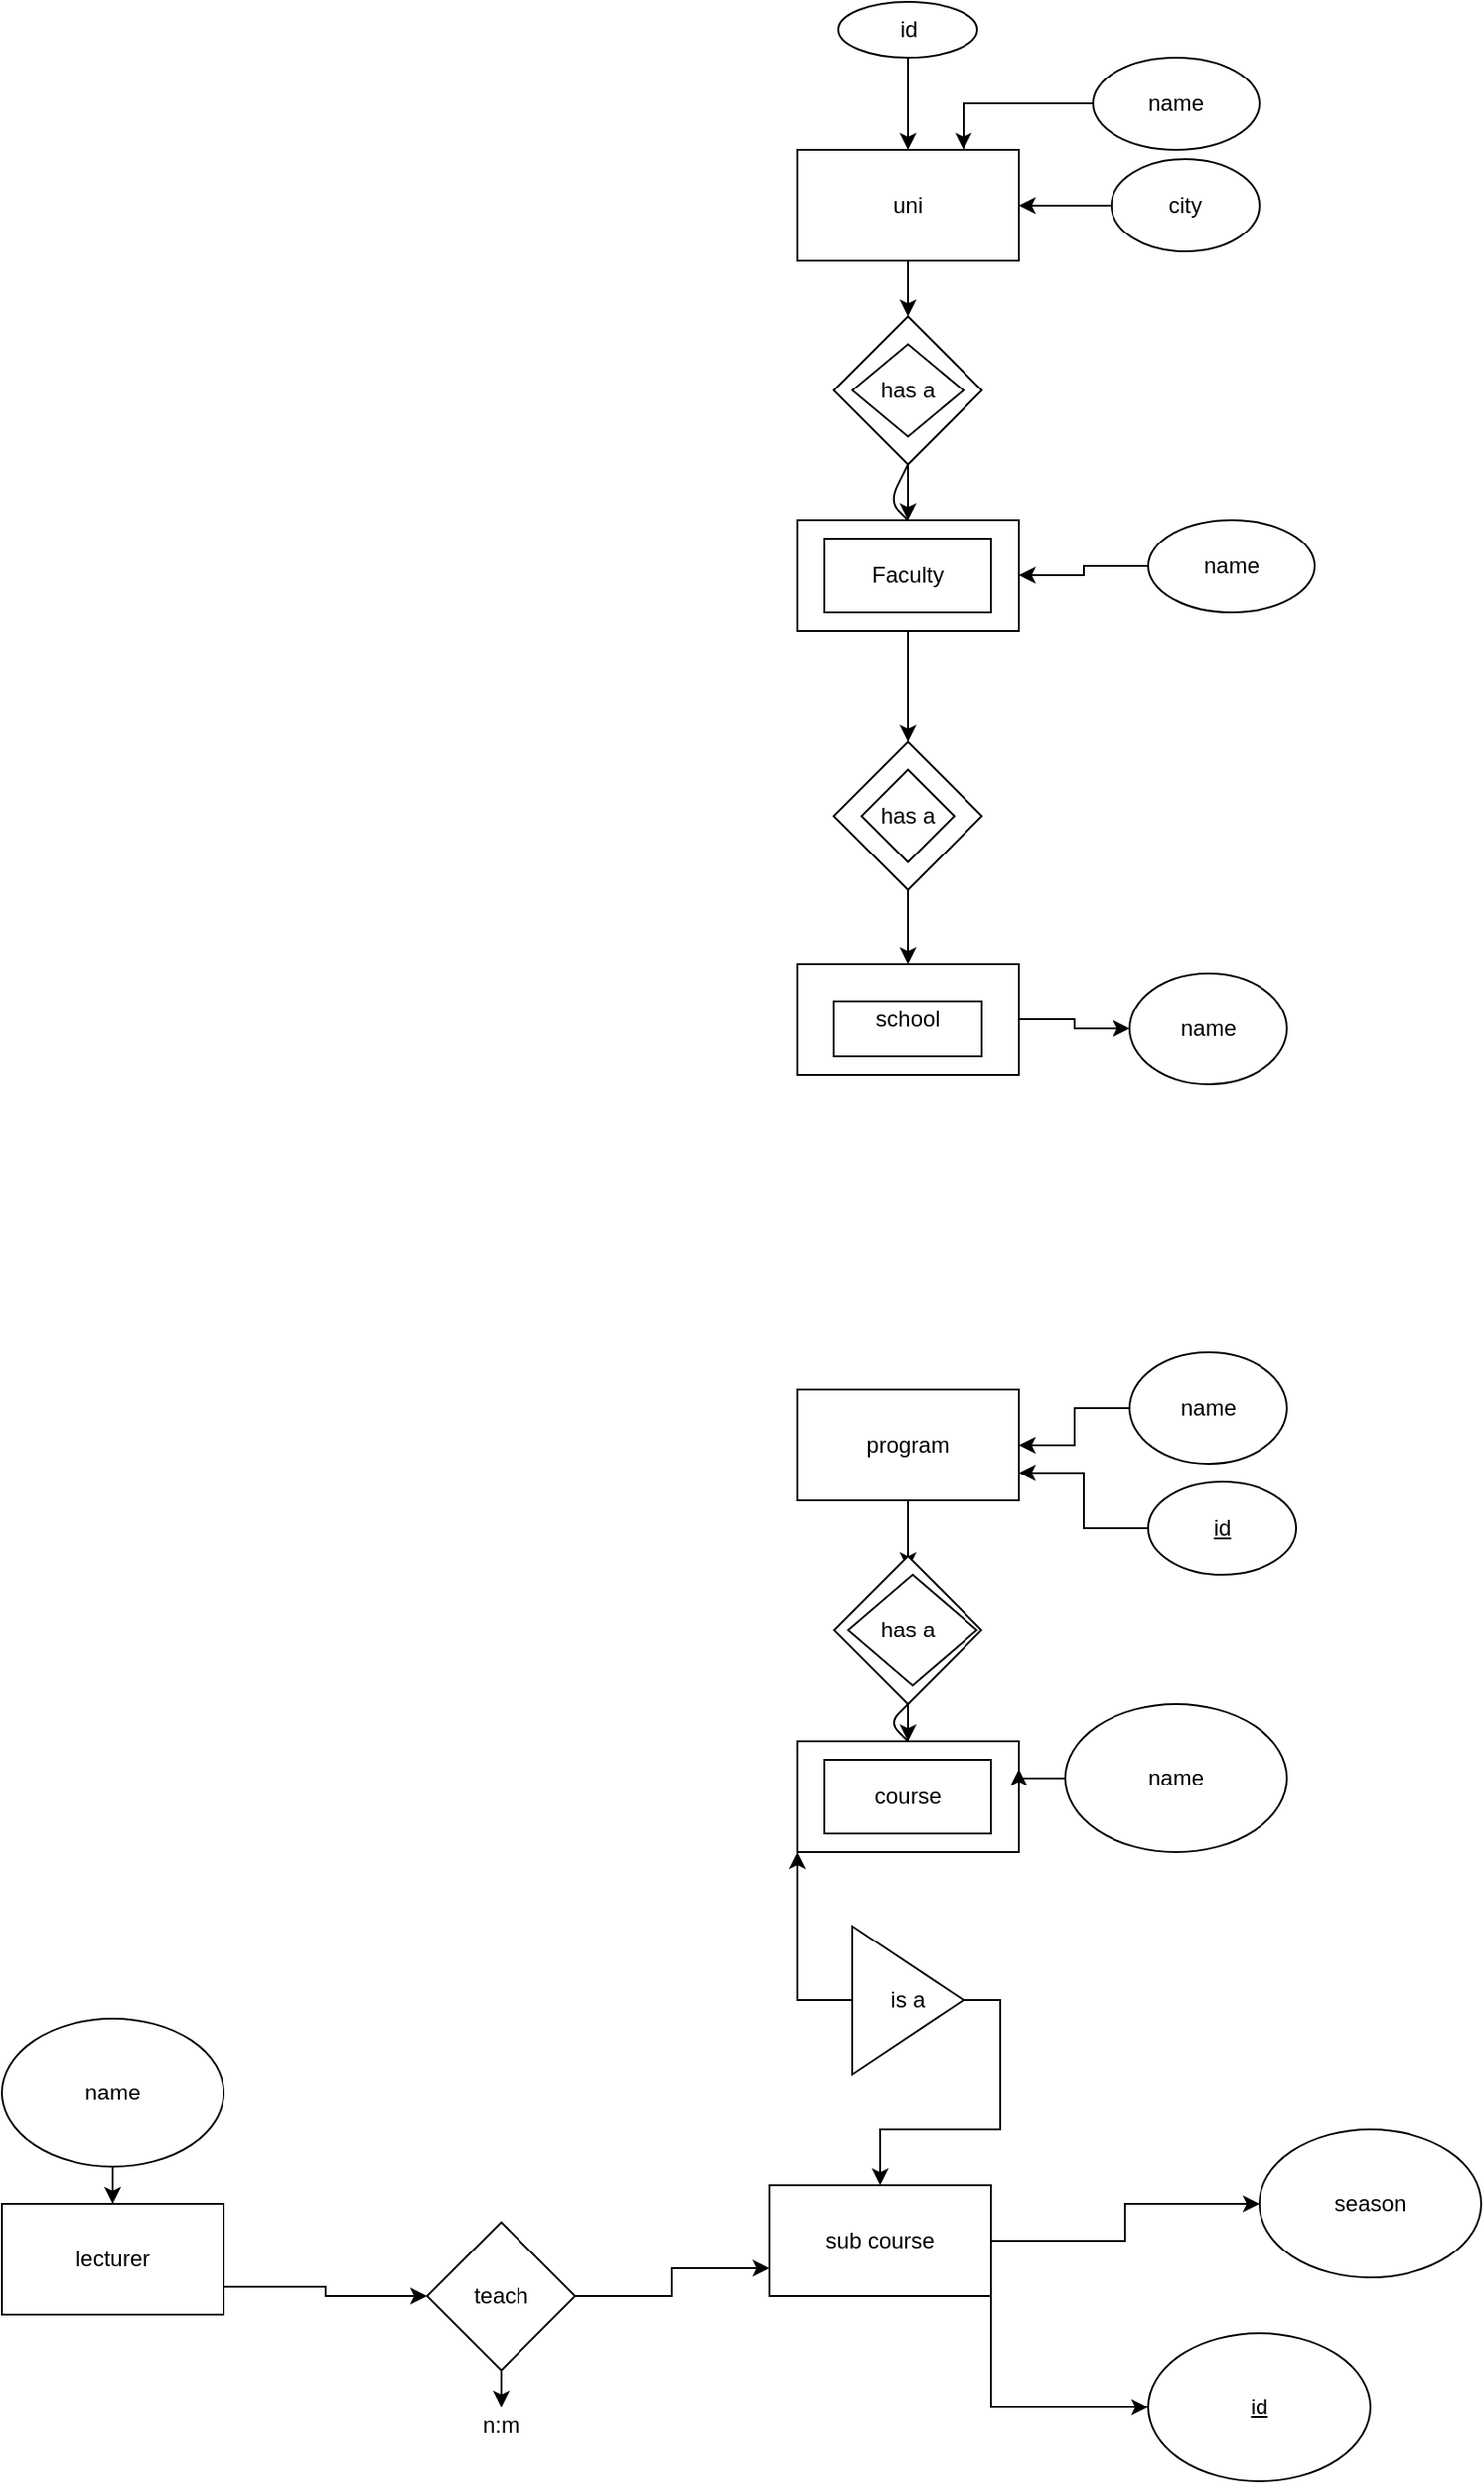 <mxfile version="13.8.0" type="github">
  <diagram id="GdSKlvUOt4ArjZEkX5bh" name="Page-1">
    <mxGraphModel dx="2153" dy="1905" grid="1" gridSize="10" guides="1" tooltips="1" connect="1" arrows="1" fold="1" page="1" pageScale="1" pageWidth="850" pageHeight="1100" math="0" shadow="0">
      <root>
        <mxCell id="0" />
        <mxCell id="1" parent="0" />
        <mxCell id="67QUjv8XnrozzHBc8mDq-11" style="edgeStyle=orthogonalEdgeStyle;rounded=0;orthogonalLoop=1;jettySize=auto;html=1;exitX=0.5;exitY=1;exitDx=0;exitDy=0;entryX=0.5;entryY=0;entryDx=0;entryDy=0;" edge="1" parent="1" source="67QUjv8XnrozzHBc8mDq-1" target="67QUjv8XnrozzHBc8mDq-2">
          <mxGeometry relative="1" as="geometry" />
        </mxCell>
        <mxCell id="67QUjv8XnrozzHBc8mDq-1" value="uni" style="rounded=0;whiteSpace=wrap;html=1;" vertex="1" parent="1">
          <mxGeometry x="290" y="40" width="120" height="60" as="geometry" />
        </mxCell>
        <mxCell id="67QUjv8XnrozzHBc8mDq-12" style="edgeStyle=orthogonalEdgeStyle;rounded=0;orthogonalLoop=1;jettySize=auto;html=1;exitX=0.5;exitY=1;exitDx=0;exitDy=0;" edge="1" parent="1" source="67QUjv8XnrozzHBc8mDq-2" target="67QUjv8XnrozzHBc8mDq-3">
          <mxGeometry relative="1" as="geometry" />
        </mxCell>
        <mxCell id="67QUjv8XnrozzHBc8mDq-2" value="has a" style="rhombus;whiteSpace=wrap;html=1;" vertex="1" parent="1">
          <mxGeometry x="310" y="130" width="80" height="80" as="geometry" />
        </mxCell>
        <mxCell id="67QUjv8XnrozzHBc8mDq-13" style="edgeStyle=orthogonalEdgeStyle;rounded=0;orthogonalLoop=1;jettySize=auto;html=1;exitX=0.5;exitY=1;exitDx=0;exitDy=0;" edge="1" parent="1" source="67QUjv8XnrozzHBc8mDq-3" target="67QUjv8XnrozzHBc8mDq-4">
          <mxGeometry relative="1" as="geometry" />
        </mxCell>
        <mxCell id="67QUjv8XnrozzHBc8mDq-3" value="&lt;span class=&quot;phrase-token&quot;&gt;Faculty&lt;/span&gt;" style="rounded=0;whiteSpace=wrap;html=1;" vertex="1" parent="1">
          <mxGeometry x="290" y="240" width="120" height="60" as="geometry" />
        </mxCell>
        <mxCell id="67QUjv8XnrozzHBc8mDq-14" style="edgeStyle=orthogonalEdgeStyle;rounded=0;orthogonalLoop=1;jettySize=auto;html=1;exitX=0.5;exitY=1;exitDx=0;exitDy=0;entryX=0.5;entryY=0;entryDx=0;entryDy=0;" edge="1" parent="1" source="67QUjv8XnrozzHBc8mDq-4" target="67QUjv8XnrozzHBc8mDq-5">
          <mxGeometry relative="1" as="geometry" />
        </mxCell>
        <mxCell id="67QUjv8XnrozzHBc8mDq-4" value="has a" style="rhombus;whiteSpace=wrap;html=1;" vertex="1" parent="1">
          <mxGeometry x="310" y="360" width="80" height="80" as="geometry" />
        </mxCell>
        <mxCell id="67QUjv8XnrozzHBc8mDq-35" style="edgeStyle=orthogonalEdgeStyle;rounded=0;orthogonalLoop=1;jettySize=auto;html=1;exitX=1;exitY=0.5;exitDx=0;exitDy=0;" edge="1" parent="1" source="67QUjv8XnrozzHBc8mDq-5" target="67QUjv8XnrozzHBc8mDq-34">
          <mxGeometry relative="1" as="geometry" />
        </mxCell>
        <mxCell id="67QUjv8XnrozzHBc8mDq-5" value="school" style="rounded=0;whiteSpace=wrap;html=1;" vertex="1" parent="1">
          <mxGeometry x="290" y="480" width="120" height="60" as="geometry" />
        </mxCell>
        <mxCell id="67QUjv8XnrozzHBc8mDq-7" value="course" style="rounded=0;whiteSpace=wrap;html=1;" vertex="1" parent="1">
          <mxGeometry x="290" y="900" width="120" height="60" as="geometry" />
        </mxCell>
        <mxCell id="67QUjv8XnrozzHBc8mDq-17" style="edgeStyle=orthogonalEdgeStyle;rounded=0;orthogonalLoop=1;jettySize=auto;html=1;exitX=0.5;exitY=1;exitDx=0;exitDy=0;entryX=0.5;entryY=0.088;entryDx=0;entryDy=0;entryPerimeter=0;" edge="1" parent="1" source="67QUjv8XnrozzHBc8mDq-8" target="67QUjv8XnrozzHBc8mDq-9">
          <mxGeometry relative="1" as="geometry" />
        </mxCell>
        <mxCell id="67QUjv8XnrozzHBc8mDq-8" value="program" style="rounded=0;whiteSpace=wrap;html=1;" vertex="1" parent="1">
          <mxGeometry x="290" y="710" width="120" height="60" as="geometry" />
        </mxCell>
        <mxCell id="67QUjv8XnrozzHBc8mDq-18" style="edgeStyle=orthogonalEdgeStyle;rounded=0;orthogonalLoop=1;jettySize=auto;html=1;exitX=0.5;exitY=1;exitDx=0;exitDy=0;" edge="1" parent="1" source="67QUjv8XnrozzHBc8mDq-9" target="67QUjv8XnrozzHBc8mDq-7">
          <mxGeometry relative="1" as="geometry" />
        </mxCell>
        <mxCell id="67QUjv8XnrozzHBc8mDq-9" value="has a" style="rhombus;whiteSpace=wrap;html=1;" vertex="1" parent="1">
          <mxGeometry x="310" y="800" width="80" height="80" as="geometry" />
        </mxCell>
        <mxCell id="67QUjv8XnrozzHBc8mDq-25" style="edgeStyle=orthogonalEdgeStyle;rounded=0;orthogonalLoop=1;jettySize=auto;html=1;exitX=0;exitY=0.5;exitDx=0;exitDy=0;entryX=0.75;entryY=0;entryDx=0;entryDy=0;" edge="1" parent="1" source="67QUjv8XnrozzHBc8mDq-21" target="67QUjv8XnrozzHBc8mDq-1">
          <mxGeometry relative="1" as="geometry" />
        </mxCell>
        <mxCell id="67QUjv8XnrozzHBc8mDq-21" value="name" style="ellipse;whiteSpace=wrap;html=1;" vertex="1" parent="1">
          <mxGeometry x="450" y="-10" width="90" height="50" as="geometry" />
        </mxCell>
        <mxCell id="67QUjv8XnrozzHBc8mDq-24" style="edgeStyle=orthogonalEdgeStyle;rounded=0;orthogonalLoop=1;jettySize=auto;html=1;exitX=0;exitY=0.5;exitDx=0;exitDy=0;" edge="1" parent="1" source="67QUjv8XnrozzHBc8mDq-22" target="67QUjv8XnrozzHBc8mDq-1">
          <mxGeometry relative="1" as="geometry" />
        </mxCell>
        <mxCell id="67QUjv8XnrozzHBc8mDq-22" value="city" style="ellipse;whiteSpace=wrap;html=1;" vertex="1" parent="1">
          <mxGeometry x="460" y="45" width="80" height="50" as="geometry" />
        </mxCell>
        <mxCell id="67QUjv8XnrozzHBc8mDq-26" style="edgeStyle=orthogonalEdgeStyle;rounded=0;orthogonalLoop=1;jettySize=auto;html=1;exitX=0.5;exitY=1;exitDx=0;exitDy=0;" edge="1" parent="1" source="67QUjv8XnrozzHBc8mDq-23" target="67QUjv8XnrozzHBc8mDq-1">
          <mxGeometry relative="1" as="geometry" />
        </mxCell>
        <mxCell id="67QUjv8XnrozzHBc8mDq-23" value="id" style="ellipse;whiteSpace=wrap;html=1;" vertex="1" parent="1">
          <mxGeometry x="312.5" y="-40" width="75" height="30" as="geometry" />
        </mxCell>
        <mxCell id="67QUjv8XnrozzHBc8mDq-29" style="edgeStyle=orthogonalEdgeStyle;rounded=0;orthogonalLoop=1;jettySize=auto;html=1;exitX=0;exitY=0.5;exitDx=0;exitDy=0;entryX=1;entryY=0.5;entryDx=0;entryDy=0;" edge="1" parent="1" source="67QUjv8XnrozzHBc8mDq-27" target="67QUjv8XnrozzHBc8mDq-3">
          <mxGeometry relative="1" as="geometry" />
        </mxCell>
        <mxCell id="67QUjv8XnrozzHBc8mDq-27" value="name" style="ellipse;whiteSpace=wrap;html=1;" vertex="1" parent="1">
          <mxGeometry x="480" y="240" width="90" height="50" as="geometry" />
        </mxCell>
        <mxCell id="67QUjv8XnrozzHBc8mDq-28" value="" style="rounded=0;whiteSpace=wrap;html=1;fillColor=none;" vertex="1" parent="1">
          <mxGeometry x="305" y="250" width="90" height="40" as="geometry" />
        </mxCell>
        <mxCell id="67QUjv8XnrozzHBc8mDq-30" value="" style="rhombus;whiteSpace=wrap;html=1;fillColor=none;" vertex="1" parent="1">
          <mxGeometry x="320" y="145" width="60" height="50" as="geometry" />
        </mxCell>
        <mxCell id="67QUjv8XnrozzHBc8mDq-31" value="" style="endArrow=none;html=1;exitX=0.5;exitY=0;exitDx=0;exitDy=0;" edge="1" parent="1" source="67QUjv8XnrozzHBc8mDq-3">
          <mxGeometry width="50" height="50" relative="1" as="geometry">
            <mxPoint x="300" y="260" as="sourcePoint" />
            <mxPoint x="350" y="210" as="targetPoint" />
            <Array as="points">
              <mxPoint x="340" y="230" />
            </Array>
          </mxGeometry>
        </mxCell>
        <mxCell id="67QUjv8XnrozzHBc8mDq-32" value="" style="rounded=0;whiteSpace=wrap;html=1;fillColor=none;" vertex="1" parent="1">
          <mxGeometry x="310" y="500" width="80" height="30" as="geometry" />
        </mxCell>
        <mxCell id="67QUjv8XnrozzHBc8mDq-33" value="" style="rhombus;whiteSpace=wrap;html=1;fillColor=none;" vertex="1" parent="1">
          <mxGeometry x="325" y="375" width="50" height="50" as="geometry" />
        </mxCell>
        <mxCell id="67QUjv8XnrozzHBc8mDq-34" value="name" style="ellipse;whiteSpace=wrap;html=1;" vertex="1" parent="1">
          <mxGeometry x="470" y="485" width="85" height="60" as="geometry" />
        </mxCell>
        <mxCell id="67QUjv8XnrozzHBc8mDq-40" style="edgeStyle=orthogonalEdgeStyle;rounded=0;orthogonalLoop=1;jettySize=auto;html=1;exitX=0;exitY=0.5;exitDx=0;exitDy=0;entryX=1;entryY=0.75;entryDx=0;entryDy=0;" edge="1" parent="1" source="67QUjv8XnrozzHBc8mDq-37" target="67QUjv8XnrozzHBc8mDq-8">
          <mxGeometry relative="1" as="geometry" />
        </mxCell>
        <mxCell id="67QUjv8XnrozzHBc8mDq-37" value="&lt;u&gt;id&lt;/u&gt;" style="ellipse;whiteSpace=wrap;html=1;" vertex="1" parent="1">
          <mxGeometry x="480" y="760" width="80" height="50" as="geometry" />
        </mxCell>
        <mxCell id="67QUjv8XnrozzHBc8mDq-39" style="edgeStyle=orthogonalEdgeStyle;rounded=0;orthogonalLoop=1;jettySize=auto;html=1;exitX=0;exitY=0.5;exitDx=0;exitDy=0;" edge="1" parent="1" source="67QUjv8XnrozzHBc8mDq-38" target="67QUjv8XnrozzHBc8mDq-8">
          <mxGeometry relative="1" as="geometry" />
        </mxCell>
        <mxCell id="67QUjv8XnrozzHBc8mDq-38" value="name" style="ellipse;whiteSpace=wrap;html=1;" vertex="1" parent="1">
          <mxGeometry x="470" y="690" width="85" height="60" as="geometry" />
        </mxCell>
        <mxCell id="67QUjv8XnrozzHBc8mDq-43" style="edgeStyle=orthogonalEdgeStyle;rounded=0;orthogonalLoop=1;jettySize=auto;html=1;exitX=0;exitY=0.5;exitDx=0;exitDy=0;entryX=1;entryY=0.25;entryDx=0;entryDy=0;" edge="1" parent="1" source="67QUjv8XnrozzHBc8mDq-42" target="67QUjv8XnrozzHBc8mDq-7">
          <mxGeometry relative="1" as="geometry" />
        </mxCell>
        <mxCell id="67QUjv8XnrozzHBc8mDq-42" value="name" style="ellipse;whiteSpace=wrap;html=1;fillColor=#ffffff;" vertex="1" parent="1">
          <mxGeometry x="435" y="880" width="120" height="80" as="geometry" />
        </mxCell>
        <mxCell id="67QUjv8XnrozzHBc8mDq-52" value="" style="rounded=0;whiteSpace=wrap;html=1;fillColor=none;" vertex="1" parent="1">
          <mxGeometry x="305" y="910" width="90" height="40" as="geometry" />
        </mxCell>
        <mxCell id="67QUjv8XnrozzHBc8mDq-69" style="edgeStyle=orthogonalEdgeStyle;rounded=0;orthogonalLoop=1;jettySize=auto;html=1;exitX=1;exitY=0.5;exitDx=0;exitDy=0;" edge="1" parent="1" source="67QUjv8XnrozzHBc8mDq-60" target="67QUjv8XnrozzHBc8mDq-64">
          <mxGeometry relative="1" as="geometry" />
        </mxCell>
        <mxCell id="67QUjv8XnrozzHBc8mDq-70" style="edgeStyle=orthogonalEdgeStyle;rounded=0;orthogonalLoop=1;jettySize=auto;html=1;exitX=1;exitY=1;exitDx=0;exitDy=0;entryX=0;entryY=0.5;entryDx=0;entryDy=0;" edge="1" parent="1" source="67QUjv8XnrozzHBc8mDq-60" target="67QUjv8XnrozzHBc8mDq-65">
          <mxGeometry relative="1" as="geometry" />
        </mxCell>
        <mxCell id="67QUjv8XnrozzHBc8mDq-60" value="sub course" style="rounded=0;whiteSpace=wrap;html=1;" vertex="1" parent="1">
          <mxGeometry x="275" y="1140" width="120" height="60" as="geometry" />
        </mxCell>
        <mxCell id="67QUjv8XnrozzHBc8mDq-62" style="edgeStyle=orthogonalEdgeStyle;rounded=0;orthogonalLoop=1;jettySize=auto;html=1;exitX=0;exitY=0.5;exitDx=0;exitDy=0;entryX=0;entryY=1;entryDx=0;entryDy=0;" edge="1" parent="1" source="67QUjv8XnrozzHBc8mDq-61" target="67QUjv8XnrozzHBc8mDq-7">
          <mxGeometry relative="1" as="geometry" />
        </mxCell>
        <mxCell id="67QUjv8XnrozzHBc8mDq-63" style="edgeStyle=orthogonalEdgeStyle;rounded=0;orthogonalLoop=1;jettySize=auto;html=1;exitX=1;exitY=0.5;exitDx=0;exitDy=0;" edge="1" parent="1" source="67QUjv8XnrozzHBc8mDq-61" target="67QUjv8XnrozzHBc8mDq-60">
          <mxGeometry relative="1" as="geometry" />
        </mxCell>
        <mxCell id="67QUjv8XnrozzHBc8mDq-61" value="is a " style="triangle;whiteSpace=wrap;html=1;fillColor=#ffffff;" vertex="1" parent="1">
          <mxGeometry x="320" y="1000" width="60" height="80" as="geometry" />
        </mxCell>
        <mxCell id="67QUjv8XnrozzHBc8mDq-64" value="season" style="ellipse;whiteSpace=wrap;html=1;fillColor=#ffffff;" vertex="1" parent="1">
          <mxGeometry x="540" y="1110" width="120" height="80" as="geometry" />
        </mxCell>
        <mxCell id="67QUjv8XnrozzHBc8mDq-65" value="&lt;u&gt;id&lt;/u&gt;" style="ellipse;whiteSpace=wrap;html=1;fillColor=#ffffff;" vertex="1" parent="1">
          <mxGeometry x="480" y="1220" width="120" height="80" as="geometry" />
        </mxCell>
        <mxCell id="67QUjv8XnrozzHBc8mDq-67" value="" style="rhombus;whiteSpace=wrap;html=1;fillColor=none;" vertex="1" parent="1">
          <mxGeometry x="317.5" y="810" width="70" height="60" as="geometry" />
        </mxCell>
        <mxCell id="67QUjv8XnrozzHBc8mDq-68" value="" style="endArrow=none;html=1;" edge="1" parent="1">
          <mxGeometry width="50" height="50" relative="1" as="geometry">
            <mxPoint x="350" y="900" as="sourcePoint" />
            <mxPoint x="350" y="880" as="targetPoint" />
            <Array as="points">
              <mxPoint x="340" y="890" />
            </Array>
          </mxGeometry>
        </mxCell>
        <mxCell id="67QUjv8XnrozzHBc8mDq-77" style="edgeStyle=orthogonalEdgeStyle;rounded=0;orthogonalLoop=1;jettySize=auto;html=1;exitX=1;exitY=0.75;exitDx=0;exitDy=0;entryX=0;entryY=0.5;entryDx=0;entryDy=0;" edge="1" parent="1" source="67QUjv8XnrozzHBc8mDq-71" target="67QUjv8XnrozzHBc8mDq-73">
          <mxGeometry relative="1" as="geometry" />
        </mxCell>
        <mxCell id="67QUjv8XnrozzHBc8mDq-71" value="lecturer" style="rounded=0;whiteSpace=wrap;html=1;" vertex="1" parent="1">
          <mxGeometry x="-140" y="1150" width="120" height="60" as="geometry" />
        </mxCell>
        <mxCell id="67QUjv8XnrozzHBc8mDq-79" style="edgeStyle=orthogonalEdgeStyle;rounded=0;orthogonalLoop=1;jettySize=auto;html=1;exitX=0.5;exitY=1;exitDx=0;exitDy=0;" edge="1" parent="1" source="67QUjv8XnrozzHBc8mDq-72" target="67QUjv8XnrozzHBc8mDq-71">
          <mxGeometry relative="1" as="geometry" />
        </mxCell>
        <mxCell id="67QUjv8XnrozzHBc8mDq-72" value="name" style="ellipse;whiteSpace=wrap;html=1;fillColor=#ffffff;" vertex="1" parent="1">
          <mxGeometry x="-140" y="1050" width="120" height="80" as="geometry" />
        </mxCell>
        <mxCell id="67QUjv8XnrozzHBc8mDq-76" style="edgeStyle=orthogonalEdgeStyle;rounded=0;orthogonalLoop=1;jettySize=auto;html=1;exitX=0.5;exitY=1;exitDx=0;exitDy=0;" edge="1" parent="1" source="67QUjv8XnrozzHBc8mDq-73" target="67QUjv8XnrozzHBc8mDq-75">
          <mxGeometry relative="1" as="geometry" />
        </mxCell>
        <mxCell id="67QUjv8XnrozzHBc8mDq-78" style="edgeStyle=orthogonalEdgeStyle;rounded=0;orthogonalLoop=1;jettySize=auto;html=1;exitX=1;exitY=0.5;exitDx=0;exitDy=0;entryX=0;entryY=0.75;entryDx=0;entryDy=0;" edge="1" parent="1" source="67QUjv8XnrozzHBc8mDq-73" target="67QUjv8XnrozzHBc8mDq-60">
          <mxGeometry relative="1" as="geometry" />
        </mxCell>
        <mxCell id="67QUjv8XnrozzHBc8mDq-73" value="teach" style="rhombus;whiteSpace=wrap;html=1;fillColor=#ffffff;" vertex="1" parent="1">
          <mxGeometry x="90" y="1160" width="80" height="80" as="geometry" />
        </mxCell>
        <mxCell id="67QUjv8XnrozzHBc8mDq-75" value="n:m" style="text;html=1;strokeColor=none;fillColor=none;align=center;verticalAlign=middle;whiteSpace=wrap;rounded=0;" vertex="1" parent="1">
          <mxGeometry x="110" y="1260" width="40" height="20" as="geometry" />
        </mxCell>
      </root>
    </mxGraphModel>
  </diagram>
</mxfile>
